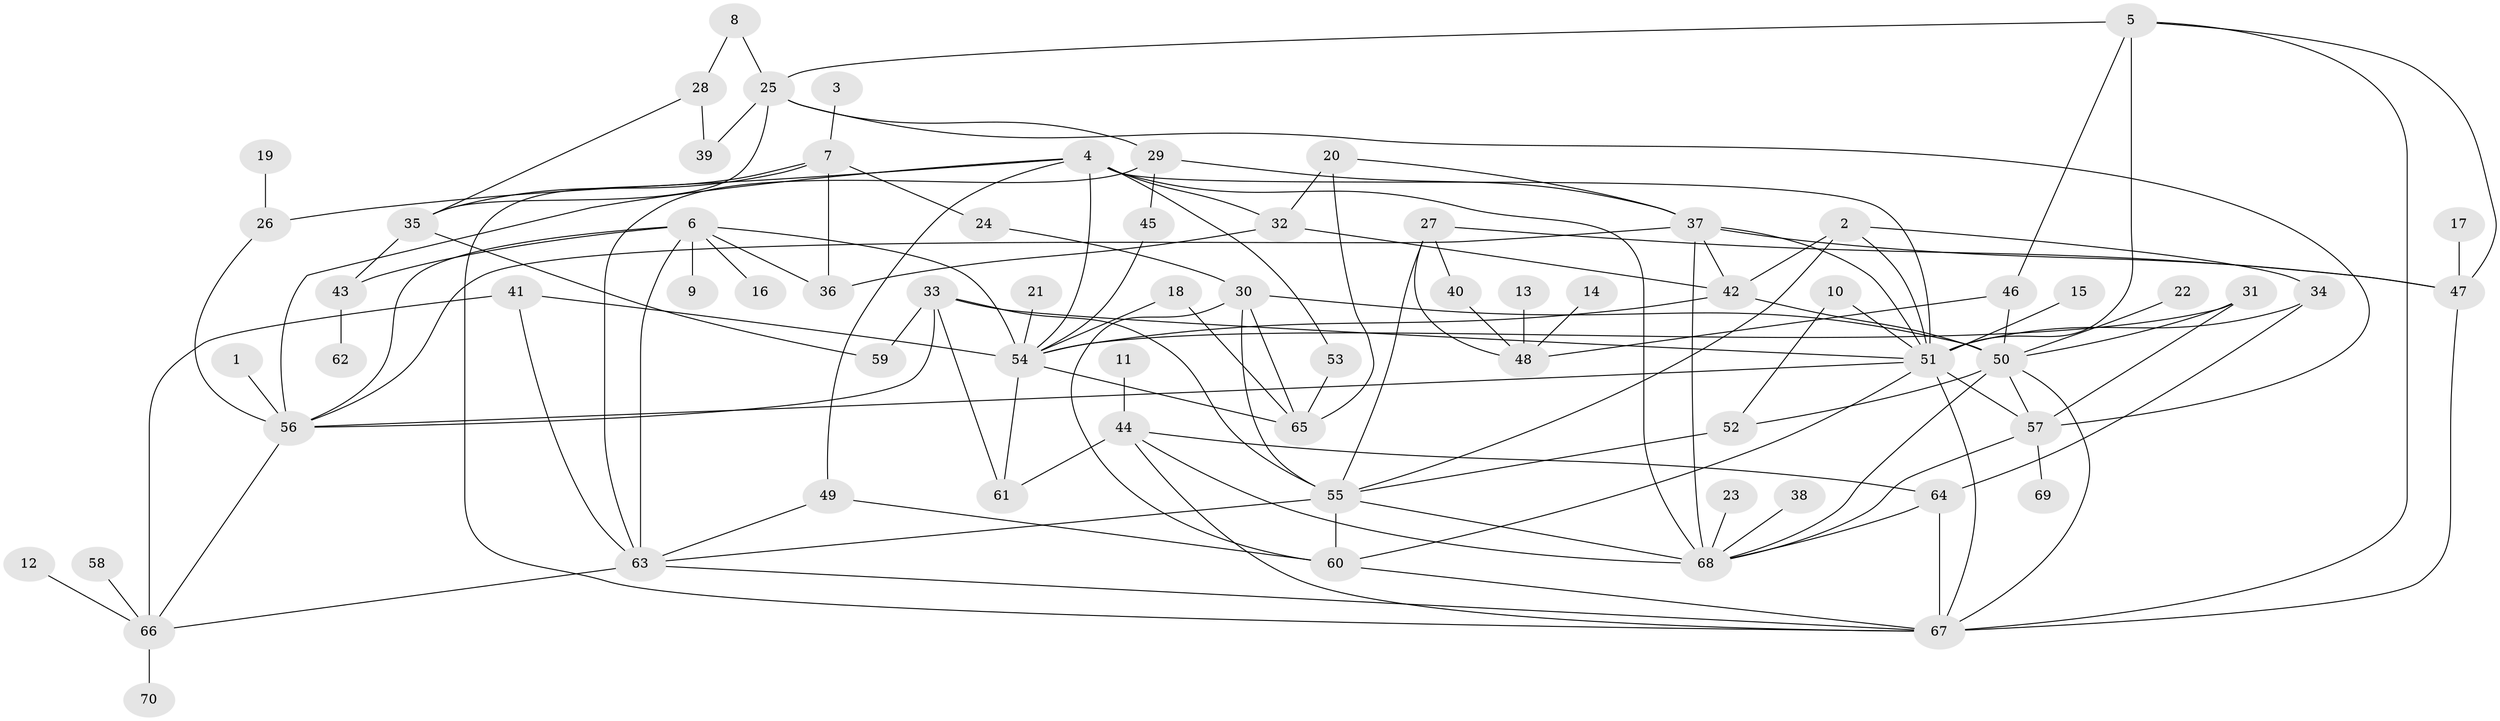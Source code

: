 // original degree distribution, {6: 0.02877697841726619, 5: 0.1079136690647482, 4: 0.19424460431654678, 9: 0.007194244604316547, 3: 0.20863309352517986, 1: 0.26618705035971224, 8: 0.007194244604316547, 7: 0.014388489208633094, 2: 0.16546762589928057}
// Generated by graph-tools (version 1.1) at 2025/25/03/09/25 03:25:25]
// undirected, 70 vertices, 130 edges
graph export_dot {
graph [start="1"]
  node [color=gray90,style=filled];
  1;
  2;
  3;
  4;
  5;
  6;
  7;
  8;
  9;
  10;
  11;
  12;
  13;
  14;
  15;
  16;
  17;
  18;
  19;
  20;
  21;
  22;
  23;
  24;
  25;
  26;
  27;
  28;
  29;
  30;
  31;
  32;
  33;
  34;
  35;
  36;
  37;
  38;
  39;
  40;
  41;
  42;
  43;
  44;
  45;
  46;
  47;
  48;
  49;
  50;
  51;
  52;
  53;
  54;
  55;
  56;
  57;
  58;
  59;
  60;
  61;
  62;
  63;
  64;
  65;
  66;
  67;
  68;
  69;
  70;
  1 -- 56 [weight=1.0];
  2 -- 34 [weight=1.0];
  2 -- 42 [weight=1.0];
  2 -- 51 [weight=1.0];
  2 -- 55 [weight=1.0];
  3 -- 7 [weight=1.0];
  4 -- 26 [weight=1.0];
  4 -- 32 [weight=1.0];
  4 -- 49 [weight=1.0];
  4 -- 51 [weight=1.0];
  4 -- 53 [weight=1.0];
  4 -- 54 [weight=2.0];
  4 -- 56 [weight=2.0];
  4 -- 68 [weight=2.0];
  5 -- 25 [weight=1.0];
  5 -- 46 [weight=1.0];
  5 -- 47 [weight=1.0];
  5 -- 51 [weight=1.0];
  5 -- 67 [weight=1.0];
  6 -- 9 [weight=1.0];
  6 -- 16 [weight=1.0];
  6 -- 36 [weight=1.0];
  6 -- 43 [weight=1.0];
  6 -- 54 [weight=1.0];
  6 -- 56 [weight=1.0];
  6 -- 63 [weight=1.0];
  7 -- 24 [weight=1.0];
  7 -- 35 [weight=1.0];
  7 -- 36 [weight=1.0];
  7 -- 67 [weight=1.0];
  8 -- 25 [weight=1.0];
  8 -- 28 [weight=1.0];
  10 -- 51 [weight=1.0];
  10 -- 52 [weight=1.0];
  11 -- 44 [weight=1.0];
  12 -- 66 [weight=1.0];
  13 -- 48 [weight=1.0];
  14 -- 48 [weight=1.0];
  15 -- 51 [weight=1.0];
  17 -- 47 [weight=1.0];
  18 -- 54 [weight=1.0];
  18 -- 65 [weight=1.0];
  19 -- 26 [weight=1.0];
  20 -- 32 [weight=1.0];
  20 -- 37 [weight=1.0];
  20 -- 65 [weight=1.0];
  21 -- 54 [weight=1.0];
  22 -- 50 [weight=1.0];
  23 -- 68 [weight=1.0];
  24 -- 30 [weight=1.0];
  25 -- 29 [weight=1.0];
  25 -- 35 [weight=1.0];
  25 -- 39 [weight=1.0];
  25 -- 57 [weight=1.0];
  26 -- 56 [weight=1.0];
  27 -- 40 [weight=1.0];
  27 -- 47 [weight=1.0];
  27 -- 48 [weight=1.0];
  27 -- 55 [weight=1.0];
  28 -- 35 [weight=1.0];
  28 -- 39 [weight=1.0];
  29 -- 37 [weight=1.0];
  29 -- 45 [weight=1.0];
  29 -- 63 [weight=1.0];
  30 -- 50 [weight=1.0];
  30 -- 55 [weight=1.0];
  30 -- 60 [weight=1.0];
  30 -- 65 [weight=1.0];
  31 -- 50 [weight=1.0];
  31 -- 54 [weight=1.0];
  31 -- 57 [weight=1.0];
  32 -- 36 [weight=1.0];
  32 -- 42 [weight=1.0];
  33 -- 51 [weight=1.0];
  33 -- 55 [weight=2.0];
  33 -- 56 [weight=1.0];
  33 -- 59 [weight=1.0];
  33 -- 61 [weight=1.0];
  34 -- 51 [weight=1.0];
  34 -- 64 [weight=1.0];
  35 -- 43 [weight=1.0];
  35 -- 59 [weight=1.0];
  37 -- 42 [weight=1.0];
  37 -- 47 [weight=1.0];
  37 -- 51 [weight=1.0];
  37 -- 56 [weight=1.0];
  37 -- 68 [weight=1.0];
  38 -- 68 [weight=1.0];
  40 -- 48 [weight=1.0];
  41 -- 54 [weight=1.0];
  41 -- 63 [weight=1.0];
  41 -- 66 [weight=1.0];
  42 -- 50 [weight=2.0];
  42 -- 54 [weight=1.0];
  43 -- 62 [weight=1.0];
  44 -- 61 [weight=1.0];
  44 -- 64 [weight=1.0];
  44 -- 67 [weight=1.0];
  44 -- 68 [weight=1.0];
  45 -- 54 [weight=1.0];
  46 -- 48 [weight=1.0];
  46 -- 50 [weight=1.0];
  47 -- 67 [weight=1.0];
  49 -- 60 [weight=1.0];
  49 -- 63 [weight=1.0];
  50 -- 52 [weight=1.0];
  50 -- 57 [weight=1.0];
  50 -- 67 [weight=1.0];
  50 -- 68 [weight=1.0];
  51 -- 56 [weight=1.0];
  51 -- 57 [weight=1.0];
  51 -- 60 [weight=1.0];
  51 -- 67 [weight=1.0];
  52 -- 55 [weight=1.0];
  53 -- 65 [weight=1.0];
  54 -- 61 [weight=1.0];
  54 -- 65 [weight=1.0];
  55 -- 60 [weight=1.0];
  55 -- 63 [weight=1.0];
  55 -- 68 [weight=1.0];
  56 -- 66 [weight=1.0];
  57 -- 68 [weight=1.0];
  57 -- 69 [weight=1.0];
  58 -- 66 [weight=1.0];
  60 -- 67 [weight=1.0];
  63 -- 66 [weight=1.0];
  63 -- 67 [weight=1.0];
  64 -- 67 [weight=1.0];
  64 -- 68 [weight=1.0];
  66 -- 70 [weight=1.0];
}
